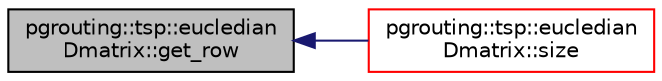 digraph "pgrouting::tsp::eucledianDmatrix::get_row"
{
  edge [fontname="Helvetica",fontsize="10",labelfontname="Helvetica",labelfontsize="10"];
  node [fontname="Helvetica",fontsize="10",shape=record];
  rankdir="LR";
  Node1 [label="pgrouting::tsp::eucledian\lDmatrix::get_row",height=0.2,width=0.4,color="black", fillcolor="grey75", style="filled", fontcolor="black"];
  Node1 -> Node2 [dir="back",color="midnightblue",fontsize="10",style="solid",fontname="Helvetica"];
  Node2 [label="pgrouting::tsp::eucledian\lDmatrix::size",height=0.2,width=0.4,color="red", fillcolor="white", style="filled",URL="$classpgrouting_1_1tsp_1_1eucledianDmatrix.html#a780f03e092c1421ceff4c38362afee60",tooltip="|idx| "];
}
